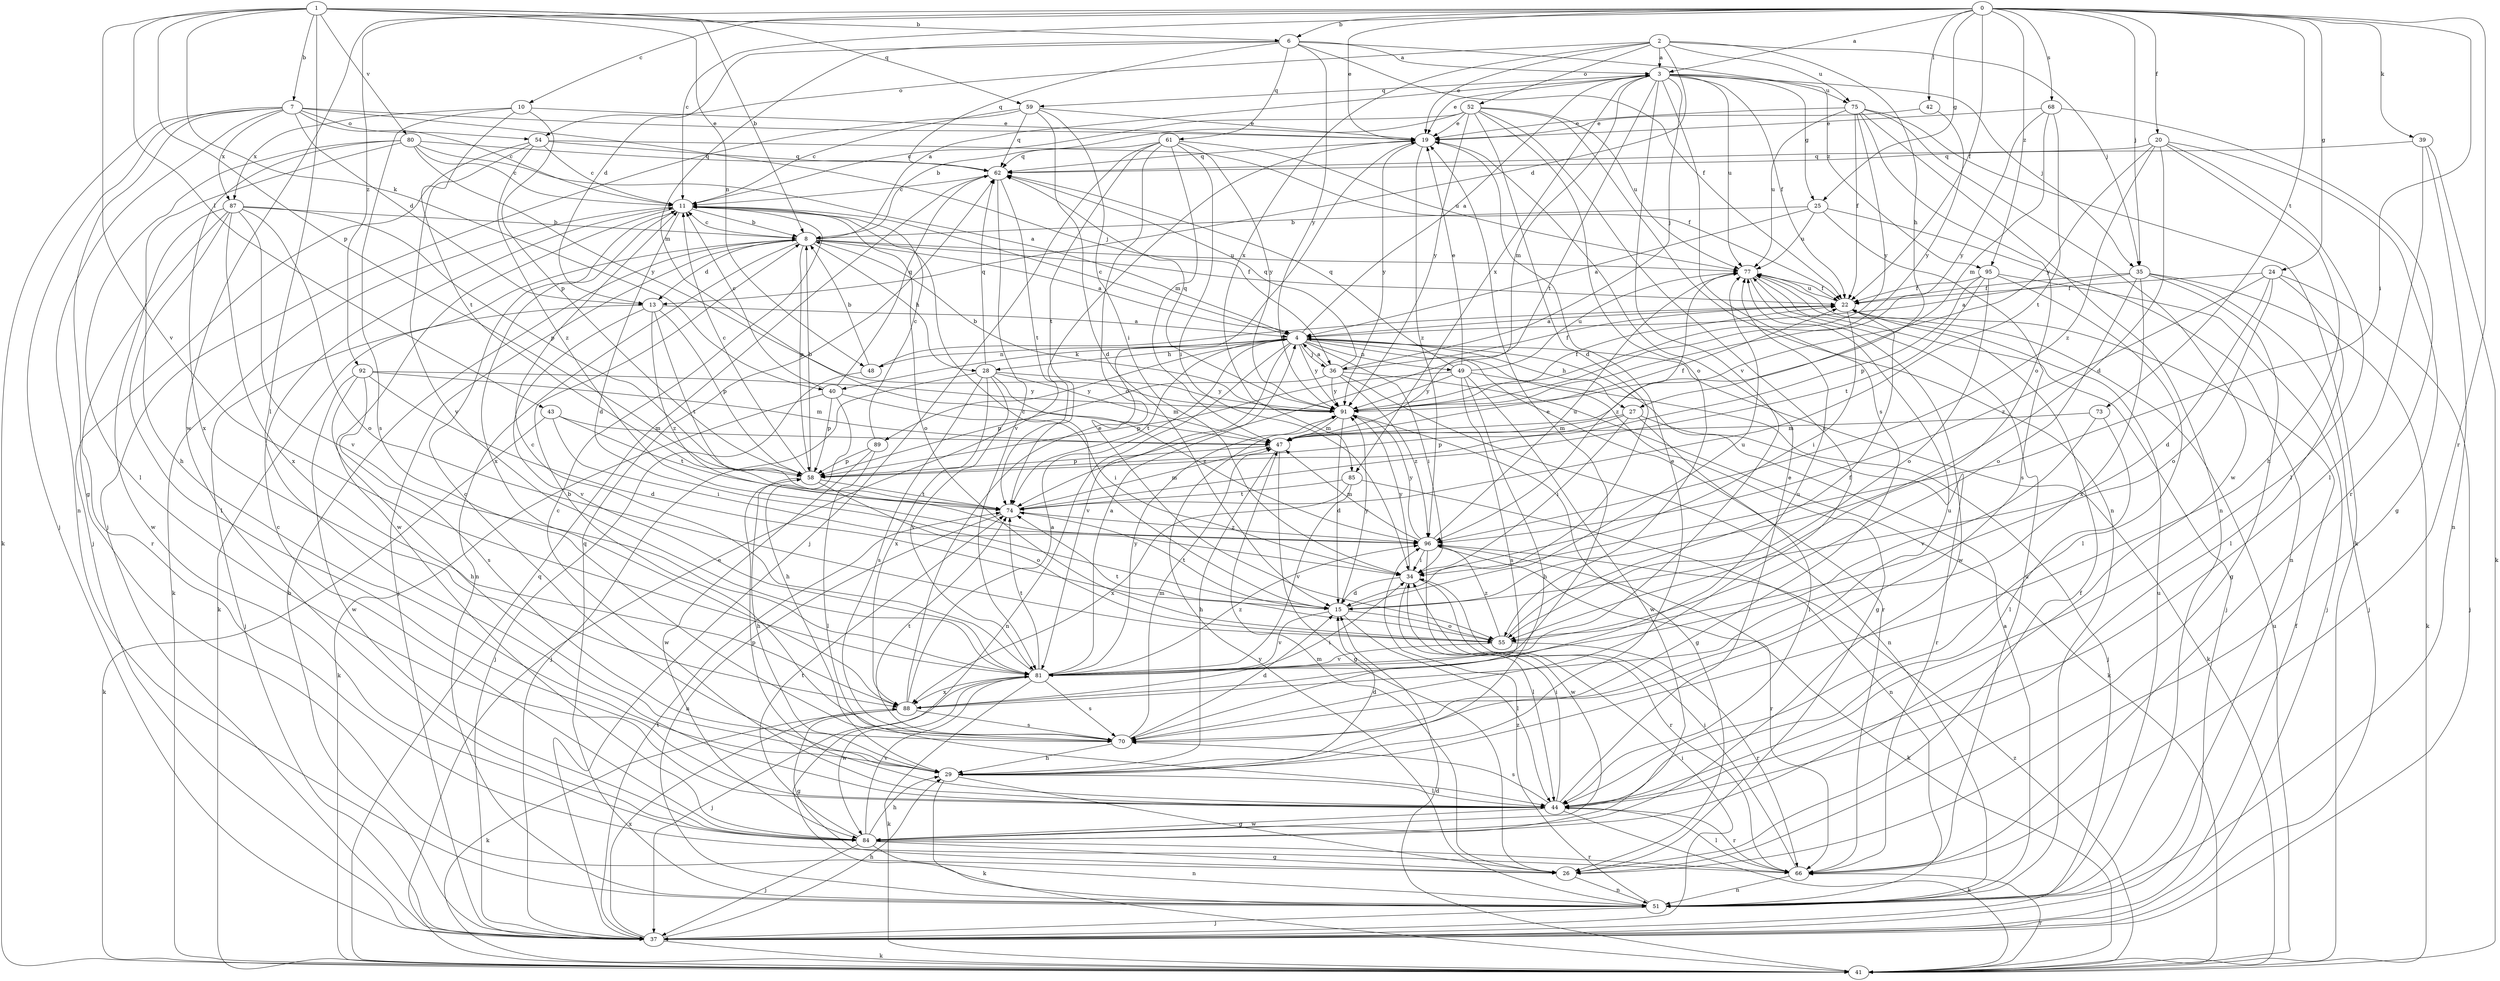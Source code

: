 strict digraph  {
0;
1;
2;
3;
4;
6;
7;
8;
10;
11;
13;
15;
19;
20;
22;
24;
25;
26;
27;
28;
29;
34;
35;
36;
37;
39;
40;
41;
42;
43;
44;
47;
48;
49;
51;
52;
54;
55;
58;
59;
61;
62;
66;
68;
70;
73;
74;
75;
77;
80;
81;
84;
85;
87;
88;
89;
91;
92;
95;
96;
0 -> 3  [label=a];
0 -> 6  [label=b];
0 -> 10  [label=c];
0 -> 11  [label=c];
0 -> 19  [label=e];
0 -> 20  [label=f];
0 -> 22  [label=f];
0 -> 24  [label=g];
0 -> 25  [label=g];
0 -> 34  [label=i];
0 -> 35  [label=j];
0 -> 39  [label=k];
0 -> 42  [label=l];
0 -> 66  [label=r];
0 -> 68  [label=s];
0 -> 73  [label=t];
0 -> 84  [label=w];
0 -> 92  [label=z];
0 -> 95  [label=z];
1 -> 6  [label=b];
1 -> 7  [label=b];
1 -> 8  [label=b];
1 -> 40  [label=k];
1 -> 43  [label=l];
1 -> 44  [label=l];
1 -> 48  [label=n];
1 -> 58  [label=p];
1 -> 59  [label=q];
1 -> 80  [label=v];
1 -> 81  [label=v];
2 -> 3  [label=a];
2 -> 13  [label=d];
2 -> 19  [label=e];
2 -> 27  [label=h];
2 -> 35  [label=j];
2 -> 52  [label=o];
2 -> 54  [label=o];
2 -> 75  [label=u];
2 -> 85  [label=x];
3 -> 19  [label=e];
3 -> 22  [label=f];
3 -> 25  [label=g];
3 -> 35  [label=j];
3 -> 36  [label=j];
3 -> 47  [label=m];
3 -> 59  [label=q];
3 -> 70  [label=s];
3 -> 74  [label=t];
3 -> 75  [label=u];
3 -> 77  [label=u];
3 -> 81  [label=v];
3 -> 85  [label=x];
4 -> 3  [label=a];
4 -> 11  [label=c];
4 -> 26  [label=g];
4 -> 27  [label=h];
4 -> 28  [label=h];
4 -> 34  [label=i];
4 -> 36  [label=j];
4 -> 40  [label=k];
4 -> 41  [label=k];
4 -> 48  [label=n];
4 -> 49  [label=n];
4 -> 51  [label=n];
4 -> 66  [label=r];
4 -> 74  [label=t];
4 -> 81  [label=v];
4 -> 89  [label=y];
4 -> 91  [label=y];
6 -> 3  [label=a];
6 -> 13  [label=d];
6 -> 22  [label=f];
6 -> 47  [label=m];
6 -> 61  [label=q];
6 -> 62  [label=q];
6 -> 91  [label=y];
6 -> 95  [label=z];
7 -> 11  [label=c];
7 -> 13  [label=d];
7 -> 19  [label=e];
7 -> 26  [label=g];
7 -> 36  [label=j];
7 -> 37  [label=j];
7 -> 41  [label=k];
7 -> 51  [label=n];
7 -> 54  [label=o];
7 -> 87  [label=x];
8 -> 3  [label=a];
8 -> 4  [label=a];
8 -> 11  [label=c];
8 -> 13  [label=d];
8 -> 22  [label=f];
8 -> 28  [label=h];
8 -> 37  [label=j];
8 -> 41  [label=k];
8 -> 51  [label=n];
8 -> 58  [label=p];
8 -> 77  [label=u];
10 -> 19  [label=e];
10 -> 58  [label=p];
10 -> 70  [label=s];
10 -> 74  [label=t];
10 -> 87  [label=x];
11 -> 8  [label=b];
11 -> 15  [label=d];
11 -> 41  [label=k];
11 -> 55  [label=o];
11 -> 84  [label=w];
11 -> 88  [label=x];
13 -> 4  [label=a];
13 -> 37  [label=j];
13 -> 58  [label=p];
13 -> 74  [label=t];
13 -> 81  [label=v];
13 -> 96  [label=z];
15 -> 11  [label=c];
15 -> 44  [label=l];
15 -> 55  [label=o];
15 -> 74  [label=t];
15 -> 77  [label=u];
15 -> 81  [label=v];
15 -> 91  [label=y];
19 -> 62  [label=q];
19 -> 91  [label=y];
19 -> 96  [label=z];
20 -> 15  [label=d];
20 -> 26  [label=g];
20 -> 29  [label=h];
20 -> 44  [label=l];
20 -> 62  [label=q];
20 -> 91  [label=y];
20 -> 96  [label=z];
22 -> 4  [label=a];
22 -> 34  [label=i];
22 -> 77  [label=u];
24 -> 15  [label=d];
24 -> 22  [label=f];
24 -> 37  [label=j];
24 -> 44  [label=l];
24 -> 55  [label=o];
24 -> 96  [label=z];
25 -> 4  [label=a];
25 -> 8  [label=b];
25 -> 51  [label=n];
25 -> 70  [label=s];
25 -> 77  [label=u];
26 -> 22  [label=f];
26 -> 47  [label=m];
26 -> 51  [label=n];
27 -> 34  [label=i];
27 -> 44  [label=l];
27 -> 47  [label=m];
27 -> 58  [label=p];
27 -> 66  [label=r];
28 -> 37  [label=j];
28 -> 47  [label=m];
28 -> 62  [label=q];
28 -> 70  [label=s];
28 -> 81  [label=v];
28 -> 88  [label=x];
28 -> 91  [label=y];
28 -> 96  [label=z];
29 -> 11  [label=c];
29 -> 15  [label=d];
29 -> 19  [label=e];
29 -> 26  [label=g];
29 -> 41  [label=k];
29 -> 44  [label=l];
34 -> 15  [label=d];
34 -> 44  [label=l];
34 -> 66  [label=r];
34 -> 91  [label=y];
35 -> 4  [label=a];
35 -> 22  [label=f];
35 -> 26  [label=g];
35 -> 37  [label=j];
35 -> 41  [label=k];
35 -> 55  [label=o];
35 -> 88  [label=x];
36 -> 4  [label=a];
36 -> 22  [label=f];
36 -> 41  [label=k];
36 -> 51  [label=n];
36 -> 58  [label=p];
36 -> 62  [label=q];
36 -> 91  [label=y];
36 -> 96  [label=z];
37 -> 8  [label=b];
37 -> 22  [label=f];
37 -> 29  [label=h];
37 -> 34  [label=i];
37 -> 41  [label=k];
37 -> 74  [label=t];
37 -> 88  [label=x];
39 -> 41  [label=k];
39 -> 44  [label=l];
39 -> 51  [label=n];
39 -> 62  [label=q];
40 -> 11  [label=c];
40 -> 29  [label=h];
40 -> 34  [label=i];
40 -> 41  [label=k];
40 -> 58  [label=p];
40 -> 62  [label=q];
41 -> 15  [label=d];
41 -> 19  [label=e];
41 -> 62  [label=q];
41 -> 66  [label=r];
41 -> 77  [label=u];
41 -> 96  [label=z];
42 -> 19  [label=e];
42 -> 91  [label=y];
43 -> 34  [label=i];
43 -> 41  [label=k];
43 -> 47  [label=m];
43 -> 74  [label=t];
44 -> 11  [label=c];
44 -> 19  [label=e];
44 -> 34  [label=i];
44 -> 41  [label=k];
44 -> 58  [label=p];
44 -> 66  [label=r];
44 -> 70  [label=s];
44 -> 84  [label=w];
47 -> 22  [label=f];
47 -> 26  [label=g];
47 -> 29  [label=h];
47 -> 58  [label=p];
48 -> 8  [label=b];
48 -> 22  [label=f];
48 -> 37  [label=j];
49 -> 19  [label=e];
49 -> 29  [label=h];
49 -> 37  [label=j];
49 -> 58  [label=p];
49 -> 62  [label=q];
49 -> 70  [label=s];
49 -> 77  [label=u];
49 -> 84  [label=w];
49 -> 91  [label=y];
51 -> 4  [label=a];
51 -> 37  [label=j];
51 -> 62  [label=q];
51 -> 77  [label=u];
51 -> 91  [label=y];
51 -> 96  [label=z];
52 -> 8  [label=b];
52 -> 11  [label=c];
52 -> 15  [label=d];
52 -> 19  [label=e];
52 -> 51  [label=n];
52 -> 55  [label=o];
52 -> 70  [label=s];
52 -> 77  [label=u];
52 -> 91  [label=y];
54 -> 11  [label=c];
54 -> 22  [label=f];
54 -> 37  [label=j];
54 -> 62  [label=q];
54 -> 81  [label=v];
54 -> 96  [label=z];
55 -> 22  [label=f];
55 -> 66  [label=r];
55 -> 74  [label=t];
55 -> 81  [label=v];
55 -> 96  [label=z];
58 -> 8  [label=b];
58 -> 11  [label=c];
58 -> 29  [label=h];
58 -> 55  [label=o];
58 -> 74  [label=t];
59 -> 11  [label=c];
59 -> 15  [label=d];
59 -> 19  [label=e];
59 -> 34  [label=i];
59 -> 37  [label=j];
59 -> 62  [label=q];
61 -> 34  [label=i];
61 -> 37  [label=j];
61 -> 47  [label=m];
61 -> 55  [label=o];
61 -> 62  [label=q];
61 -> 74  [label=t];
61 -> 77  [label=u];
61 -> 91  [label=y];
62 -> 11  [label=c];
62 -> 74  [label=t];
62 -> 81  [label=v];
66 -> 34  [label=i];
66 -> 44  [label=l];
66 -> 51  [label=n];
66 -> 77  [label=u];
68 -> 19  [label=e];
68 -> 47  [label=m];
68 -> 66  [label=r];
68 -> 74  [label=t];
68 -> 91  [label=y];
70 -> 8  [label=b];
70 -> 15  [label=d];
70 -> 29  [label=h];
70 -> 47  [label=m];
70 -> 74  [label=t];
70 -> 77  [label=u];
73 -> 44  [label=l];
73 -> 47  [label=m];
73 -> 81  [label=v];
74 -> 47  [label=m];
74 -> 51  [label=n];
74 -> 96  [label=z];
75 -> 19  [label=e];
75 -> 22  [label=f];
75 -> 41  [label=k];
75 -> 51  [label=n];
75 -> 55  [label=o];
75 -> 77  [label=u];
75 -> 84  [label=w];
75 -> 91  [label=y];
77 -> 22  [label=f];
77 -> 37  [label=j];
77 -> 84  [label=w];
77 -> 96  [label=z];
80 -> 4  [label=a];
80 -> 11  [label=c];
80 -> 29  [label=h];
80 -> 44  [label=l];
80 -> 62  [label=q];
80 -> 88  [label=x];
80 -> 91  [label=y];
81 -> 4  [label=a];
81 -> 11  [label=c];
81 -> 19  [label=e];
81 -> 37  [label=j];
81 -> 41  [label=k];
81 -> 70  [label=s];
81 -> 74  [label=t];
81 -> 84  [label=w];
81 -> 88  [label=x];
81 -> 91  [label=y];
81 -> 96  [label=z];
84 -> 11  [label=c];
84 -> 26  [label=g];
84 -> 29  [label=h];
84 -> 37  [label=j];
84 -> 51  [label=n];
84 -> 66  [label=r];
84 -> 74  [label=t];
84 -> 81  [label=v];
85 -> 51  [label=n];
85 -> 74  [label=t];
85 -> 81  [label=v];
85 -> 88  [label=x];
87 -> 8  [label=b];
87 -> 44  [label=l];
87 -> 55  [label=o];
87 -> 58  [label=p];
87 -> 66  [label=r];
87 -> 81  [label=v];
87 -> 84  [label=w];
87 -> 88  [label=x];
88 -> 4  [label=a];
88 -> 19  [label=e];
88 -> 26  [label=g];
88 -> 34  [label=i];
88 -> 41  [label=k];
88 -> 70  [label=s];
88 -> 77  [label=u];
89 -> 11  [label=c];
89 -> 44  [label=l];
89 -> 58  [label=p];
89 -> 84  [label=w];
91 -> 8  [label=b];
91 -> 15  [label=d];
91 -> 22  [label=f];
91 -> 26  [label=g];
91 -> 47  [label=m];
91 -> 62  [label=q];
92 -> 15  [label=d];
92 -> 29  [label=h];
92 -> 47  [label=m];
92 -> 70  [label=s];
92 -> 84  [label=w];
92 -> 91  [label=y];
95 -> 22  [label=f];
95 -> 37  [label=j];
95 -> 44  [label=l];
95 -> 55  [label=o];
95 -> 58  [label=p];
95 -> 74  [label=t];
96 -> 34  [label=i];
96 -> 41  [label=k];
96 -> 47  [label=m];
96 -> 66  [label=r];
96 -> 77  [label=u];
96 -> 84  [label=w];
96 -> 91  [label=y];
}
